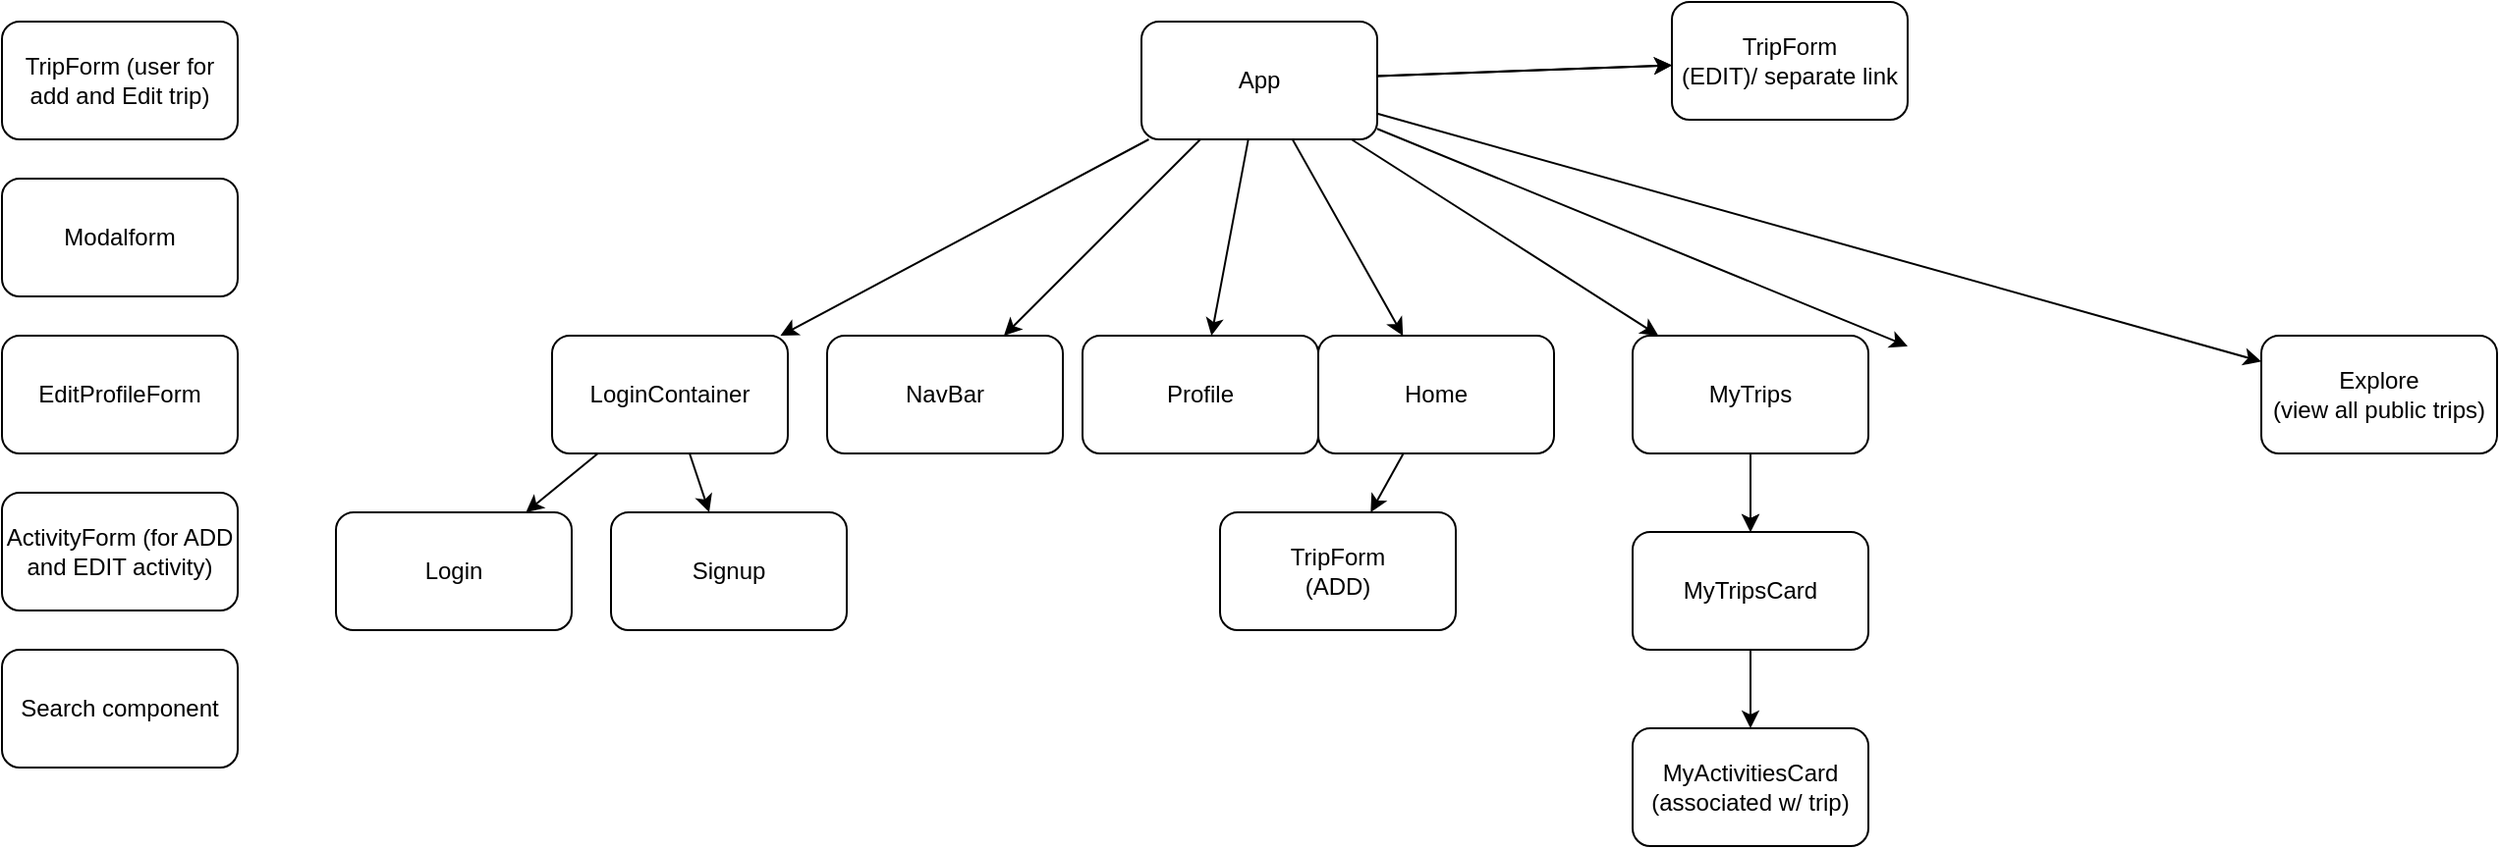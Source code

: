 <mxfile>
    <diagram id="-9D3Qo-USq1Tka609z5K" name="Page-1">
        <mxGraphModel dx="1851" dy="539" grid="1" gridSize="10" guides="1" tooltips="1" connect="1" arrows="1" fold="1" page="1" pageScale="1" pageWidth="850" pageHeight="1100" math="0" shadow="0">
            <root>
                <mxCell id="0"/>
                <mxCell id="1" parent="0"/>
                <mxCell id="4" value="" style="edgeStyle=none;html=1;" parent="1" source="2" target="3" edge="1">
                    <mxGeometry relative="1" as="geometry"/>
                </mxCell>
                <mxCell id="6" value="" style="edgeStyle=none;html=1;" parent="1" source="2" target="5" edge="1">
                    <mxGeometry relative="1" as="geometry"/>
                </mxCell>
                <mxCell id="8" value="" style="edgeStyle=none;html=1;" parent="1" source="2" target="7" edge="1">
                    <mxGeometry relative="1" as="geometry"/>
                </mxCell>
                <mxCell id="10" value="" style="edgeStyle=none;html=1;" parent="1" source="2" target="9" edge="1">
                    <mxGeometry relative="1" as="geometry"/>
                </mxCell>
                <mxCell id="23" value="" style="edgeStyle=none;html=1;" parent="1" source="2" target="22" edge="1">
                    <mxGeometry relative="1" as="geometry"/>
                </mxCell>
                <mxCell id="25" value="" style="edgeStyle=none;html=1;" parent="1" source="2" target="22" edge="1">
                    <mxGeometry relative="1" as="geometry"/>
                </mxCell>
                <mxCell id="26" style="edgeStyle=none;html=1;" parent="1" source="2" target="27" edge="1">
                    <mxGeometry relative="1" as="geometry">
                        <mxPoint x="490" y="130" as="targetPoint"/>
                    </mxGeometry>
                </mxCell>
                <mxCell id="40" value="" style="edgeStyle=none;html=1;" parent="1" source="2" edge="1">
                    <mxGeometry relative="1" as="geometry">
                        <mxPoint x="620" y="175.385" as="targetPoint"/>
                    </mxGeometry>
                </mxCell>
                <mxCell id="43" style="edgeStyle=none;html=1;" parent="1" source="2" target="44" edge="1">
                    <mxGeometry relative="1" as="geometry">
                        <mxPoint x="520" y="80" as="targetPoint"/>
                    </mxGeometry>
                </mxCell>
                <mxCell id="2" value="App" style="rounded=1;whiteSpace=wrap;html=1;" parent="1" vertex="1">
                    <mxGeometry x="230" y="10" width="120" height="60" as="geometry"/>
                </mxCell>
                <mxCell id="18" value="" style="edgeStyle=none;html=1;" parent="1" source="3" target="17" edge="1">
                    <mxGeometry relative="1" as="geometry"/>
                </mxCell>
                <mxCell id="3" value="Home" style="rounded=1;whiteSpace=wrap;html=1;" parent="1" vertex="1">
                    <mxGeometry x="320" y="170" width="120" height="60" as="geometry"/>
                </mxCell>
                <mxCell id="5" value="Profile" style="rounded=1;whiteSpace=wrap;html=1;" parent="1" vertex="1">
                    <mxGeometry x="200" y="170" width="120" height="60" as="geometry"/>
                </mxCell>
                <mxCell id="7" value="NavBar" style="rounded=1;whiteSpace=wrap;html=1;" parent="1" vertex="1">
                    <mxGeometry x="70" y="170" width="120" height="60" as="geometry"/>
                </mxCell>
                <mxCell id="12" value="" style="edgeStyle=none;html=1;" parent="1" source="9" target="11" edge="1">
                    <mxGeometry relative="1" as="geometry"/>
                </mxCell>
                <mxCell id="16" value="" style="edgeStyle=none;html=1;" parent="1" source="9" target="15" edge="1">
                    <mxGeometry relative="1" as="geometry"/>
                </mxCell>
                <mxCell id="9" value="LoginContainer" style="rounded=1;whiteSpace=wrap;html=1;" parent="1" vertex="1">
                    <mxGeometry x="-70" y="170" width="120" height="60" as="geometry"/>
                </mxCell>
                <mxCell id="11" value="Login" style="rounded=1;whiteSpace=wrap;html=1;" parent="1" vertex="1">
                    <mxGeometry x="-180" y="260" width="120" height="60" as="geometry"/>
                </mxCell>
                <mxCell id="15" value="Signup" style="rounded=1;whiteSpace=wrap;html=1;" parent="1" vertex="1">
                    <mxGeometry x="-40" y="260" width="120" height="60" as="geometry"/>
                </mxCell>
                <mxCell id="17" value="TripForm&lt;br&gt;(ADD)" style="rounded=1;whiteSpace=wrap;html=1;" parent="1" vertex="1">
                    <mxGeometry x="270" y="260" width="120" height="60" as="geometry"/>
                </mxCell>
                <mxCell id="19" value="TripForm (user for add and Edit trip)" style="rounded=1;whiteSpace=wrap;html=1;" parent="1" vertex="1">
                    <mxGeometry x="-350" y="10" width="120" height="60" as="geometry"/>
                </mxCell>
                <mxCell id="21" value="Modalform" style="rounded=1;whiteSpace=wrap;html=1;" parent="1" vertex="1">
                    <mxGeometry x="-350" y="90" width="120" height="60" as="geometry"/>
                </mxCell>
                <mxCell id="22" value="TripForm&lt;br&gt;(EDIT)/ separate link" style="rounded=1;whiteSpace=wrap;html=1;" parent="1" vertex="1">
                    <mxGeometry x="500" width="120" height="60" as="geometry"/>
                </mxCell>
                <mxCell id="29" value="" style="edgeStyle=none;html=1;" parent="1" source="27" target="28" edge="1">
                    <mxGeometry relative="1" as="geometry"/>
                </mxCell>
                <mxCell id="30" value="" style="edgeStyle=none;html=1;" parent="1" source="27" target="28" edge="1">
                    <mxGeometry relative="1" as="geometry"/>
                </mxCell>
                <mxCell id="27" value="MyTrips" style="rounded=1;whiteSpace=wrap;html=1;" parent="1" vertex="1">
                    <mxGeometry x="480" y="170" width="120" height="60" as="geometry"/>
                </mxCell>
                <mxCell id="34" value="" style="edgeStyle=none;html=1;" parent="1" source="28" target="33" edge="1">
                    <mxGeometry relative="1" as="geometry"/>
                </mxCell>
                <mxCell id="28" value="MyTripsCard" style="rounded=1;whiteSpace=wrap;html=1;" parent="1" vertex="1">
                    <mxGeometry x="480" y="270" width="120" height="60" as="geometry"/>
                </mxCell>
                <mxCell id="33" value="MyActivitiesCard (associated w/ trip)" style="rounded=1;whiteSpace=wrap;html=1;" parent="1" vertex="1">
                    <mxGeometry x="480" y="370" width="120" height="60" as="geometry"/>
                </mxCell>
                <mxCell id="35" value="EditProfileForm&lt;span style=&quot;color: rgba(0 , 0 , 0 , 0) ; font-family: monospace ; font-size: 0px&quot;&gt;%3CmxGraphModel%3E%3Croot%3E%3CmxCell%20id%3D%220%22%2F%3E%3CmxCell%20id%3D%221%22%20parent%3D%220%22%2F%3E%3CmxCell%20id%3D%222%22%20value%3D%22Modalform%22%20style%3D%22rounded%3D1%3BwhiteSpace%3Dwrap%3Bhtml%3D1%3B%22%20vertex%3D%221%22%20parent%3D%221%22%3E%3CmxGeometry%20x%3D%22-310%22%20y%3D%2290%22%20width%3D%22120%22%20height%3D%2260%22%20as%3D%22geometry%22%2F%3E%3C%2FmxCell%3E%3C%2Froot%3E%3C%2FmxGraphModel%3E&lt;/span&gt;" style="rounded=1;whiteSpace=wrap;html=1;" parent="1" vertex="1">
                    <mxGeometry x="-350" y="170" width="120" height="60" as="geometry"/>
                </mxCell>
                <mxCell id="36" value="ActivityForm (for ADD and EDIT activity)" style="rounded=1;whiteSpace=wrap;html=1;" parent="1" vertex="1">
                    <mxGeometry x="-350" y="250" width="120" height="60" as="geometry"/>
                </mxCell>
                <mxCell id="44" value="Explore&lt;br&gt;(view all public trips)" style="rounded=1;whiteSpace=wrap;html=1;" parent="1" vertex="1">
                    <mxGeometry x="800" y="170" width="120" height="60" as="geometry"/>
                </mxCell>
                <mxCell id="45" value="Search component" style="rounded=1;whiteSpace=wrap;html=1;" parent="1" vertex="1">
                    <mxGeometry x="-350" y="330" width="120" height="60" as="geometry"/>
                </mxCell>
            </root>
        </mxGraphModel>
    </diagram>
</mxfile>
